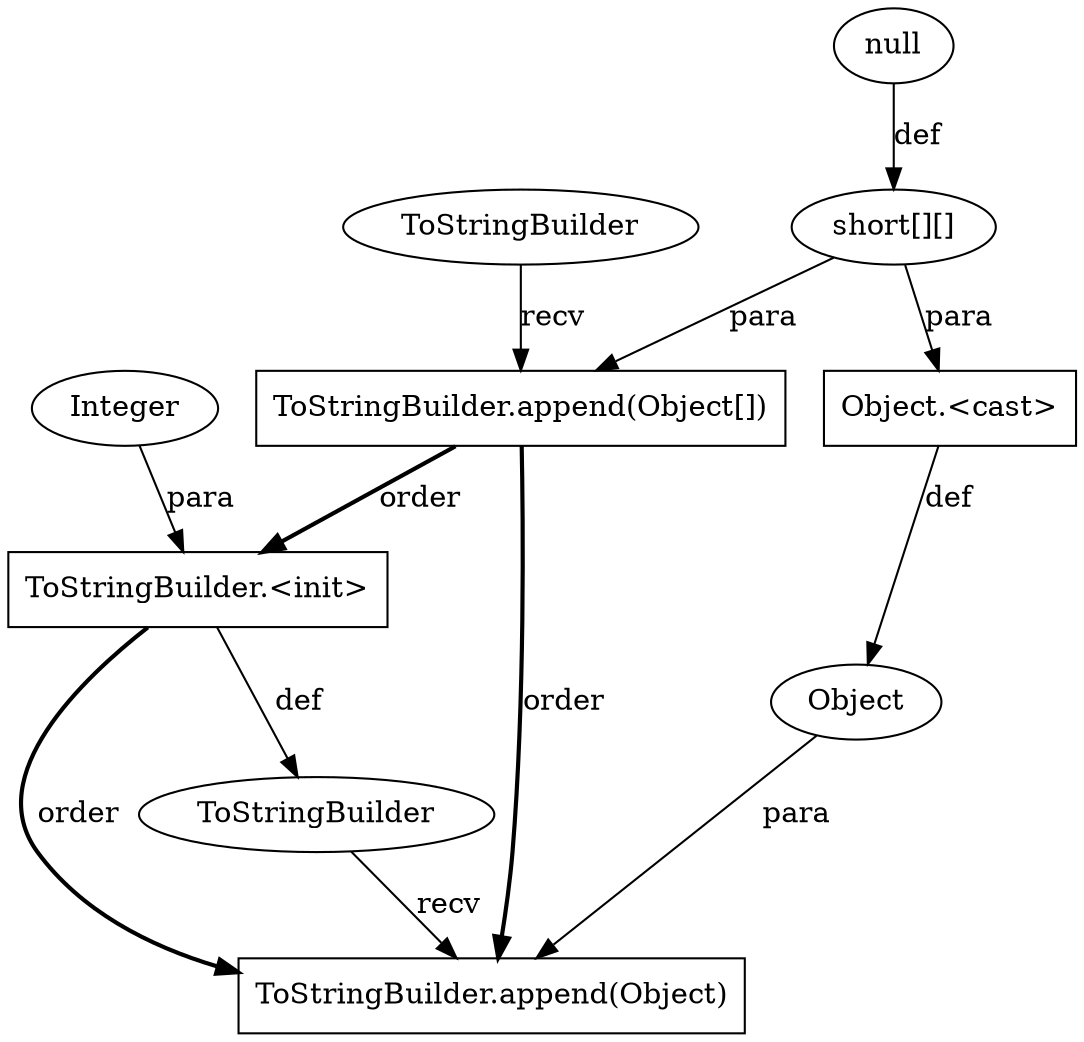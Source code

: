 digraph "AUG" {

  1 [ label="ToStringBuilder.append(Object)" shape="box" ];
  2 [ label="Object" shape="ellipse" ];
  3 [ label="ToStringBuilder" shape="ellipse" ];
  4 [ label="ToStringBuilder.<init>" shape="box" ];
  5 [ label="Object.<cast>" shape="box" ];
  6 [ label="short[][]" shape="ellipse" ];
  7 [ label="ToStringBuilder.append(Object[])" shape="box" ];
  8 [ label="Integer" shape="ellipse" ];
  9 [ label="ToStringBuilder" shape="ellipse" ];
  10 [ label="null" shape="ellipse" ];
  3 -> 1 [ label="recv" style="solid" ];
  4 -> 1 [ label="order" style="bold" ];
  2 -> 1 [ label="para" style="solid" ];
  7 -> 1 [ label="order" style="bold" ];
  5 -> 2 [ label="def" style="solid" ];
  4 -> 3 [ label="def" style="solid" ];
  7 -> 4 [ label="order" style="bold" ];
  8 -> 4 [ label="para" style="solid" ];
  6 -> 5 [ label="para" style="solid" ];
  10 -> 6 [ label="def" style="solid" ];
  9 -> 7 [ label="recv" style="solid" ];
  6 -> 7 [ label="para" style="solid" ];
}
